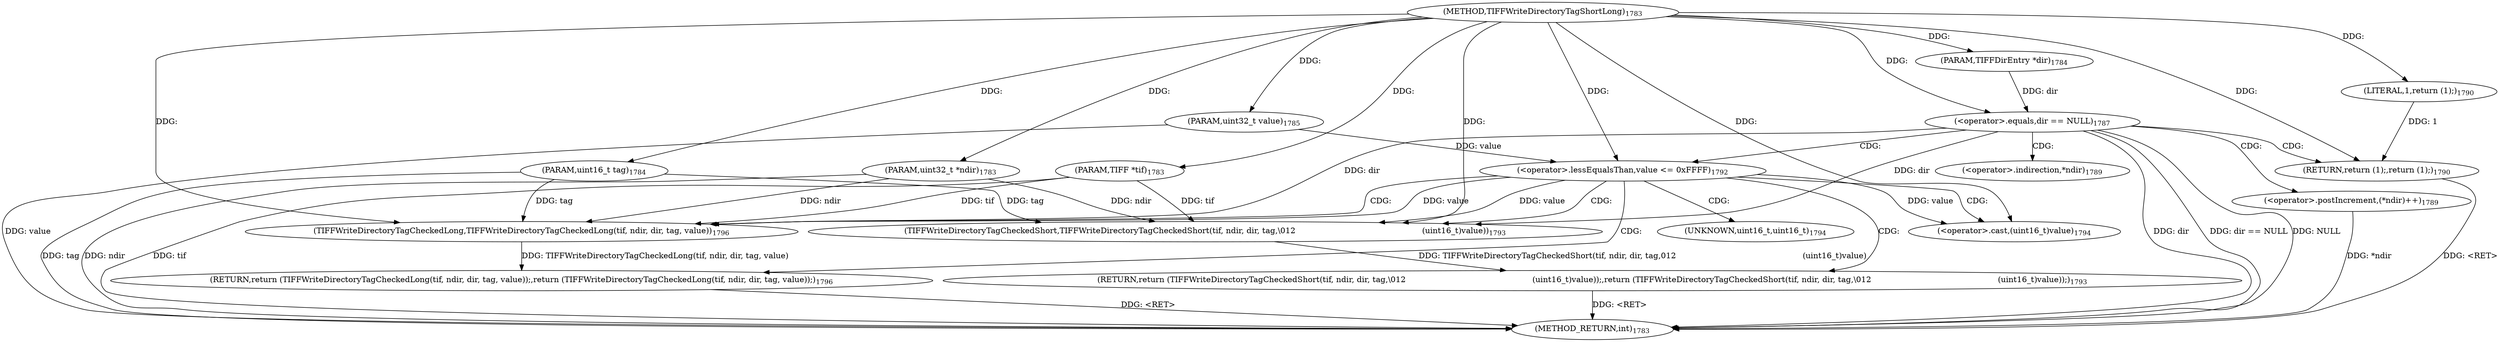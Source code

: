 digraph "TIFFWriteDirectoryTagShortLong" {  
"68732" [label = <(METHOD,TIFFWriteDirectoryTagShortLong)<SUB>1783</SUB>> ]
"68772" [label = <(METHOD_RETURN,int)<SUB>1783</SUB>> ]
"68733" [label = <(PARAM,TIFF *tif)<SUB>1783</SUB>> ]
"68734" [label = <(PARAM,uint32_t *ndir)<SUB>1783</SUB>> ]
"68735" [label = <(PARAM,TIFFDirEntry *dir)<SUB>1784</SUB>> ]
"68736" [label = <(PARAM,uint16_t tag)<SUB>1784</SUB>> ]
"68737" [label = <(PARAM,uint32_t value)<SUB>1785</SUB>> ]
"68740" [label = <(&lt;operator&gt;.equals,dir == NULL)<SUB>1787</SUB>> ]
"68750" [label = <(&lt;operator&gt;.lessEqualsThan,value &lt;= 0xFFFF)<SUB>1792</SUB>> ]
"68744" [label = <(&lt;operator&gt;.postIncrement,(*ndir)++)<SUB>1789</SUB>> ]
"68747" [label = <(RETURN,return (1);,return (1);)<SUB>1790</SUB>> ]
"68754" [label = <(RETURN,return (TIFFWriteDirectoryTagCheckedShort(tif, ndir, dir, tag,\012                                                  (uint16_t)value));,return (TIFFWriteDirectoryTagCheckedShort(tif, ndir, dir, tag,\012                                                  (uint16_t)value));)<SUB>1793</SUB>> ]
"68748" [label = <(LITERAL,1,return (1);)<SUB>1790</SUB>> ]
"68755" [label = <(TIFFWriteDirectoryTagCheckedShort,TIFFWriteDirectoryTagCheckedShort(tif, ndir, dir, tag,\012                                                  (uint16_t)value))<SUB>1793</SUB>> ]
"68765" [label = <(RETURN,return (TIFFWriteDirectoryTagCheckedLong(tif, ndir, dir, tag, value));,return (TIFFWriteDirectoryTagCheckedLong(tif, ndir, dir, tag, value));)<SUB>1796</SUB>> ]
"68766" [label = <(TIFFWriteDirectoryTagCheckedLong,TIFFWriteDirectoryTagCheckedLong(tif, ndir, dir, tag, value))<SUB>1796</SUB>> ]
"68760" [label = <(&lt;operator&gt;.cast,(uint16_t)value)<SUB>1794</SUB>> ]
"68745" [label = <(&lt;operator&gt;.indirection,*ndir)<SUB>1789</SUB>> ]
"68761" [label = <(UNKNOWN,uint16_t,uint16_t)<SUB>1794</SUB>> ]
  "68754" -> "68772"  [ label = "DDG: &lt;RET&gt;"] 
  "68765" -> "68772"  [ label = "DDG: &lt;RET&gt;"] 
  "68747" -> "68772"  [ label = "DDG: &lt;RET&gt;"] 
  "68733" -> "68772"  [ label = "DDG: tif"] 
  "68734" -> "68772"  [ label = "DDG: ndir"] 
  "68736" -> "68772"  [ label = "DDG: tag"] 
  "68737" -> "68772"  [ label = "DDG: value"] 
  "68740" -> "68772"  [ label = "DDG: dir"] 
  "68740" -> "68772"  [ label = "DDG: dir == NULL"] 
  "68744" -> "68772"  [ label = "DDG: *ndir"] 
  "68740" -> "68772"  [ label = "DDG: NULL"] 
  "68732" -> "68733"  [ label = "DDG: "] 
  "68732" -> "68734"  [ label = "DDG: "] 
  "68732" -> "68735"  [ label = "DDG: "] 
  "68732" -> "68736"  [ label = "DDG: "] 
  "68732" -> "68737"  [ label = "DDG: "] 
  "68735" -> "68740"  [ label = "DDG: dir"] 
  "68732" -> "68740"  [ label = "DDG: "] 
  "68748" -> "68747"  [ label = "DDG: 1"] 
  "68732" -> "68747"  [ label = "DDG: "] 
  "68737" -> "68750"  [ label = "DDG: value"] 
  "68732" -> "68750"  [ label = "DDG: "] 
  "68755" -> "68754"  [ label = "DDG: TIFFWriteDirectoryTagCheckedShort(tif, ndir, dir, tag,\012                                                  (uint16_t)value)"] 
  "68732" -> "68748"  [ label = "DDG: "] 
  "68766" -> "68765"  [ label = "DDG: TIFFWriteDirectoryTagCheckedLong(tif, ndir, dir, tag, value)"] 
  "68733" -> "68755"  [ label = "DDG: tif"] 
  "68732" -> "68755"  [ label = "DDG: "] 
  "68734" -> "68755"  [ label = "DDG: ndir"] 
  "68740" -> "68755"  [ label = "DDG: dir"] 
  "68736" -> "68755"  [ label = "DDG: tag"] 
  "68750" -> "68755"  [ label = "DDG: value"] 
  "68750" -> "68760"  [ label = "DDG: value"] 
  "68732" -> "68760"  [ label = "DDG: "] 
  "68733" -> "68766"  [ label = "DDG: tif"] 
  "68732" -> "68766"  [ label = "DDG: "] 
  "68734" -> "68766"  [ label = "DDG: ndir"] 
  "68740" -> "68766"  [ label = "DDG: dir"] 
  "68736" -> "68766"  [ label = "DDG: tag"] 
  "68750" -> "68766"  [ label = "DDG: value"] 
  "68740" -> "68750"  [ label = "CDG: "] 
  "68740" -> "68745"  [ label = "CDG: "] 
  "68740" -> "68744"  [ label = "CDG: "] 
  "68740" -> "68747"  [ label = "CDG: "] 
  "68750" -> "68761"  [ label = "CDG: "] 
  "68750" -> "68754"  [ label = "CDG: "] 
  "68750" -> "68760"  [ label = "CDG: "] 
  "68750" -> "68765"  [ label = "CDG: "] 
  "68750" -> "68766"  [ label = "CDG: "] 
  "68750" -> "68755"  [ label = "CDG: "] 
}
